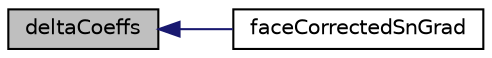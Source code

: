 digraph "deltaCoeffs"
{
  bgcolor="transparent";
  edge [fontname="Helvetica",fontsize="10",labelfontname="Helvetica",labelfontsize="10"];
  node [fontname="Helvetica",fontsize="10",shape=record];
  rankdir="LR";
  Node996 [label="deltaCoeffs",height=0.2,width=0.4,color="black", fillcolor="grey75", style="filled", fontcolor="black"];
  Node996 -> Node997 [dir="back",color="midnightblue",fontsize="10",style="solid",fontname="Helvetica"];
  Node997 [label="faceCorrectedSnGrad",height=0.2,width=0.4,color="black",URL="$a23417.html#a512b18b01f32f71e6f11fed053d337c7",tooltip="Construct from mesh and data stream. "];
}
